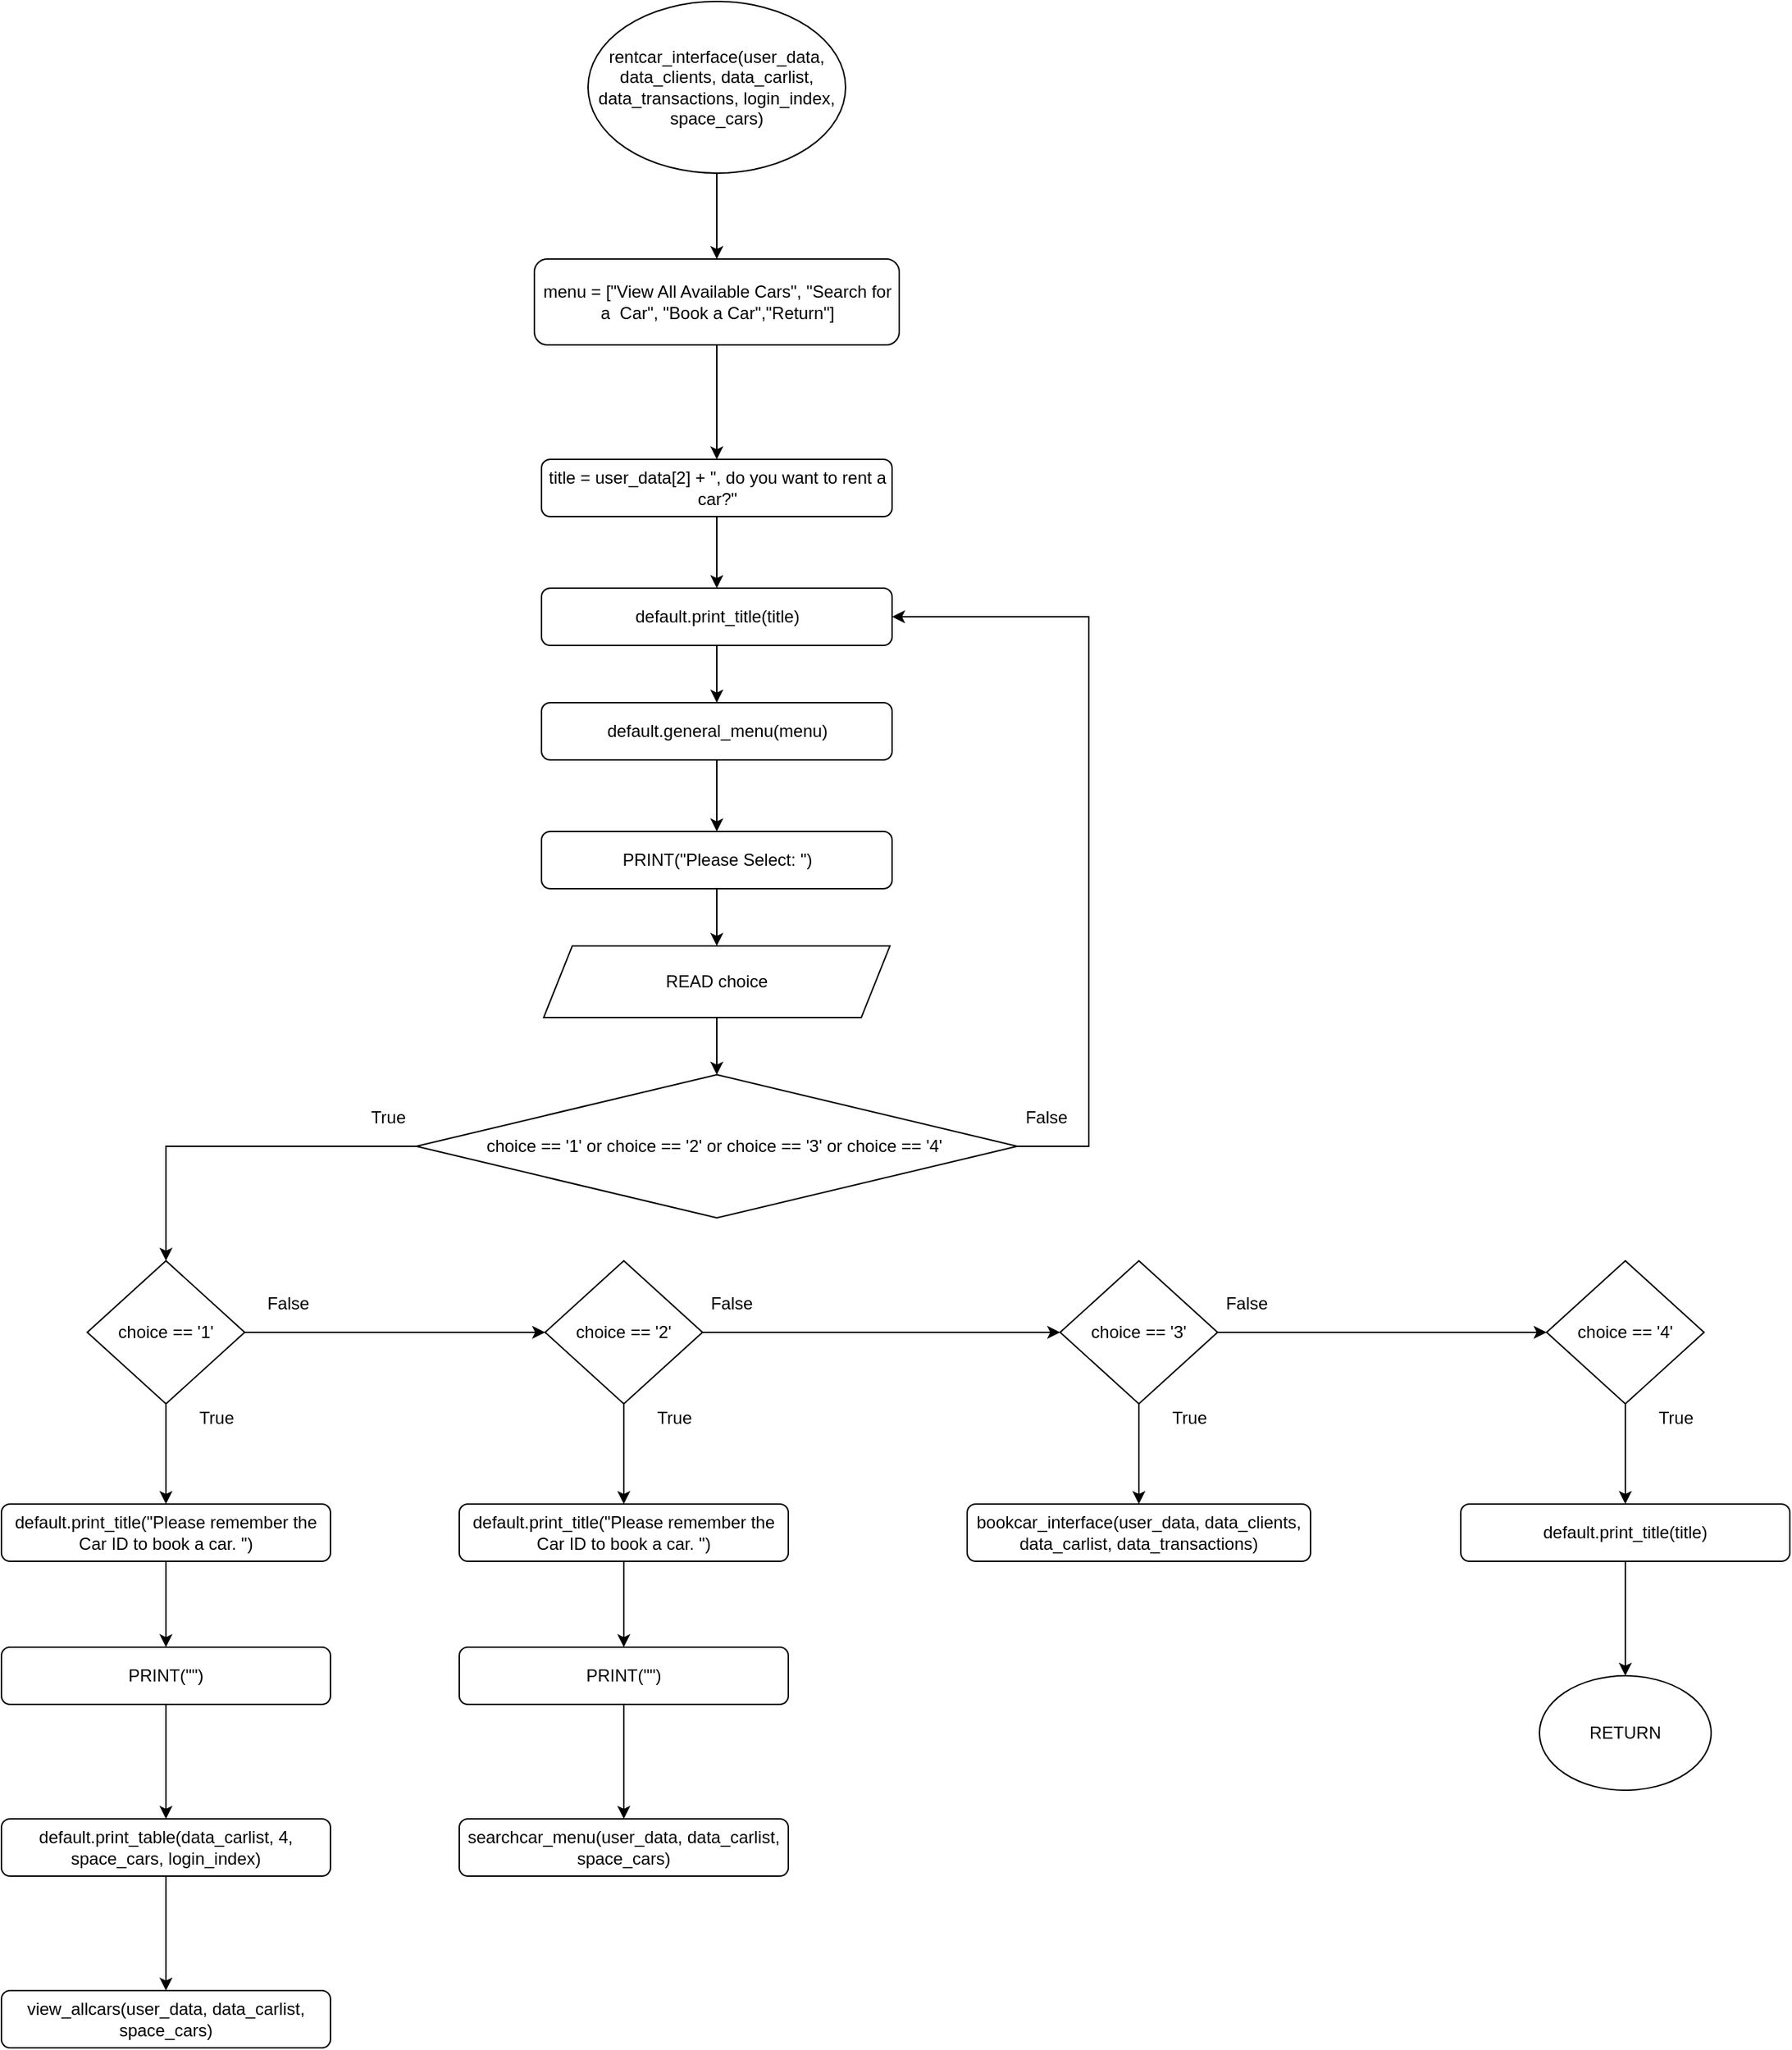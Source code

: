 <mxfile version="14.7.4" type="github">
  <diagram id="aVXqUsW4-UlWTaxkk0IP" name="Page-1">
    <mxGraphModel dx="1416" dy="876" grid="1" gridSize="10" guides="1" tooltips="1" connect="1" arrows="1" fold="1" page="1" pageScale="1" pageWidth="3300" pageHeight="4681" math="0" shadow="0">
      <root>
        <mxCell id="0" />
        <mxCell id="1" parent="0" />
        <mxCell id="PGLwwLvlYjxcBt-9KEW7-4" value="" style="edgeStyle=orthogonalEdgeStyle;rounded=0;orthogonalLoop=1;jettySize=auto;html=1;" edge="1" parent="1" source="PGLwwLvlYjxcBt-9KEW7-1" target="PGLwwLvlYjxcBt-9KEW7-2">
          <mxGeometry relative="1" as="geometry" />
        </mxCell>
        <mxCell id="PGLwwLvlYjxcBt-9KEW7-1" value="rentcar_interface(user_data, data_clients, data_carlist, data_transactions, login_index, space_cars)" style="ellipse;whiteSpace=wrap;html=1;" vertex="1" parent="1">
          <mxGeometry x="970" y="160" width="180" height="120" as="geometry" />
        </mxCell>
        <mxCell id="PGLwwLvlYjxcBt-9KEW7-5" value="" style="edgeStyle=orthogonalEdgeStyle;rounded=0;orthogonalLoop=1;jettySize=auto;html=1;" edge="1" parent="1" source="PGLwwLvlYjxcBt-9KEW7-2" target="PGLwwLvlYjxcBt-9KEW7-3">
          <mxGeometry relative="1" as="geometry" />
        </mxCell>
        <mxCell id="PGLwwLvlYjxcBt-9KEW7-2" value="menu = [&quot;View All Available Cars&quot;, &quot;Search for a  Car&quot;, &quot;Book a Car&quot;,&quot;Return&quot;]" style="rounded=1;whiteSpace=wrap;html=1;" vertex="1" parent="1">
          <mxGeometry x="932.5" y="340" width="255" height="60" as="geometry" />
        </mxCell>
        <mxCell id="PGLwwLvlYjxcBt-9KEW7-13" value="" style="edgeStyle=orthogonalEdgeStyle;rounded=0;orthogonalLoop=1;jettySize=auto;html=1;" edge="1" parent="1" source="PGLwwLvlYjxcBt-9KEW7-3" target="PGLwwLvlYjxcBt-9KEW7-8">
          <mxGeometry relative="1" as="geometry" />
        </mxCell>
        <mxCell id="PGLwwLvlYjxcBt-9KEW7-3" value="title = user_data[2] + &quot;, do you want to rent a car?&quot;" style="rounded=1;whiteSpace=wrap;html=1;" vertex="1" parent="1">
          <mxGeometry x="937.5" y="480" width="245" height="40" as="geometry" />
        </mxCell>
        <mxCell id="PGLwwLvlYjxcBt-9KEW7-22" style="edgeStyle=orthogonalEdgeStyle;rounded=0;orthogonalLoop=1;jettySize=auto;html=1;exitX=0;exitY=0.5;exitDx=0;exitDy=0;entryX=0.5;entryY=0;entryDx=0;entryDy=0;" edge="1" parent="1" source="PGLwwLvlYjxcBt-9KEW7-6" target="PGLwwLvlYjxcBt-9KEW7-17">
          <mxGeometry relative="1" as="geometry" />
        </mxCell>
        <mxCell id="PGLwwLvlYjxcBt-9KEW7-47" style="edgeStyle=orthogonalEdgeStyle;rounded=0;orthogonalLoop=1;jettySize=auto;html=1;entryX=1;entryY=0.5;entryDx=0;entryDy=0;" edge="1" parent="1" source="PGLwwLvlYjxcBt-9KEW7-6" target="PGLwwLvlYjxcBt-9KEW7-8">
          <mxGeometry relative="1" as="geometry">
            <Array as="points">
              <mxPoint x="1320" y="960" />
              <mxPoint x="1320" y="590" />
            </Array>
          </mxGeometry>
        </mxCell>
        <mxCell id="PGLwwLvlYjxcBt-9KEW7-6" value="choice == &#39;1&#39; or choice == &#39;2&#39; or choice == &#39;3&#39; or choice == &#39;4&#39;&amp;nbsp;" style="rhombus;whiteSpace=wrap;html=1;" vertex="1" parent="1">
          <mxGeometry x="850" y="910" width="420" height="100" as="geometry" />
        </mxCell>
        <mxCell id="PGLwwLvlYjxcBt-9KEW7-12" value="" style="edgeStyle=orthogonalEdgeStyle;rounded=0;orthogonalLoop=1;jettySize=auto;html=1;" edge="1" parent="1" source="PGLwwLvlYjxcBt-9KEW7-8" target="PGLwwLvlYjxcBt-9KEW7-9">
          <mxGeometry relative="1" as="geometry" />
        </mxCell>
        <mxCell id="PGLwwLvlYjxcBt-9KEW7-8" value="default.print_title(title)" style="rounded=1;whiteSpace=wrap;html=1;" vertex="1" parent="1">
          <mxGeometry x="937.5" y="570" width="245" height="40" as="geometry" />
        </mxCell>
        <mxCell id="PGLwwLvlYjxcBt-9KEW7-14" value="" style="edgeStyle=orthogonalEdgeStyle;rounded=0;orthogonalLoop=1;jettySize=auto;html=1;" edge="1" parent="1" source="PGLwwLvlYjxcBt-9KEW7-9" target="PGLwwLvlYjxcBt-9KEW7-10">
          <mxGeometry relative="1" as="geometry" />
        </mxCell>
        <mxCell id="PGLwwLvlYjxcBt-9KEW7-9" value="default.general_menu(menu)" style="rounded=1;whiteSpace=wrap;html=1;" vertex="1" parent="1">
          <mxGeometry x="937.5" y="650" width="245" height="40" as="geometry" />
        </mxCell>
        <mxCell id="PGLwwLvlYjxcBt-9KEW7-15" value="" style="edgeStyle=orthogonalEdgeStyle;rounded=0;orthogonalLoop=1;jettySize=auto;html=1;" edge="1" parent="1" source="PGLwwLvlYjxcBt-9KEW7-10" target="PGLwwLvlYjxcBt-9KEW7-11">
          <mxGeometry relative="1" as="geometry" />
        </mxCell>
        <mxCell id="PGLwwLvlYjxcBt-9KEW7-10" value="PRINT(&quot;Please Select: &quot;)" style="rounded=1;whiteSpace=wrap;html=1;" vertex="1" parent="1">
          <mxGeometry x="937.5" y="740" width="245" height="40" as="geometry" />
        </mxCell>
        <mxCell id="PGLwwLvlYjxcBt-9KEW7-16" value="" style="edgeStyle=orthogonalEdgeStyle;rounded=0;orthogonalLoop=1;jettySize=auto;html=1;" edge="1" parent="1" source="PGLwwLvlYjxcBt-9KEW7-11" target="PGLwwLvlYjxcBt-9KEW7-6">
          <mxGeometry relative="1" as="geometry" />
        </mxCell>
        <mxCell id="PGLwwLvlYjxcBt-9KEW7-11" value="READ choice" style="shape=parallelogram;perimeter=parallelogramPerimeter;whiteSpace=wrap;html=1;fixedSize=1;" vertex="1" parent="1">
          <mxGeometry x="939" y="820" width="242" height="50" as="geometry" />
        </mxCell>
        <mxCell id="PGLwwLvlYjxcBt-9KEW7-23" style="edgeStyle=orthogonalEdgeStyle;rounded=0;orthogonalLoop=1;jettySize=auto;html=1;exitX=1;exitY=0.5;exitDx=0;exitDy=0;entryX=0;entryY=0.5;entryDx=0;entryDy=0;" edge="1" parent="1" source="PGLwwLvlYjxcBt-9KEW7-17" target="PGLwwLvlYjxcBt-9KEW7-18">
          <mxGeometry relative="1" as="geometry" />
        </mxCell>
        <mxCell id="PGLwwLvlYjxcBt-9KEW7-33" value="" style="edgeStyle=orthogonalEdgeStyle;rounded=0;orthogonalLoop=1;jettySize=auto;html=1;" edge="1" parent="1" source="PGLwwLvlYjxcBt-9KEW7-17" target="PGLwwLvlYjxcBt-9KEW7-26">
          <mxGeometry relative="1" as="geometry" />
        </mxCell>
        <mxCell id="PGLwwLvlYjxcBt-9KEW7-17" value="choice == &#39;1&#39;" style="rhombus;whiteSpace=wrap;html=1;" vertex="1" parent="1">
          <mxGeometry x="620" y="1040" width="110" height="100" as="geometry" />
        </mxCell>
        <mxCell id="PGLwwLvlYjxcBt-9KEW7-24" style="edgeStyle=orthogonalEdgeStyle;rounded=0;orthogonalLoop=1;jettySize=auto;html=1;exitX=1;exitY=0.5;exitDx=0;exitDy=0;entryX=0;entryY=0.5;entryDx=0;entryDy=0;" edge="1" parent="1" source="PGLwwLvlYjxcBt-9KEW7-18" target="PGLwwLvlYjxcBt-9KEW7-20">
          <mxGeometry relative="1" as="geometry" />
        </mxCell>
        <mxCell id="PGLwwLvlYjxcBt-9KEW7-39" value="" style="edgeStyle=orthogonalEdgeStyle;rounded=0;orthogonalLoop=1;jettySize=auto;html=1;" edge="1" parent="1" source="PGLwwLvlYjxcBt-9KEW7-18" target="PGLwwLvlYjxcBt-9KEW7-27">
          <mxGeometry relative="1" as="geometry" />
        </mxCell>
        <mxCell id="PGLwwLvlYjxcBt-9KEW7-18" value="choice == &#39;2&#39;" style="rhombus;whiteSpace=wrap;html=1;" vertex="1" parent="1">
          <mxGeometry x="940" y="1040" width="110" height="100" as="geometry" />
        </mxCell>
        <mxCell id="PGLwwLvlYjxcBt-9KEW7-25" style="edgeStyle=orthogonalEdgeStyle;rounded=0;orthogonalLoop=1;jettySize=auto;html=1;exitX=1;exitY=0.5;exitDx=0;exitDy=0;entryX=0;entryY=0.5;entryDx=0;entryDy=0;" edge="1" parent="1" source="PGLwwLvlYjxcBt-9KEW7-20" target="PGLwwLvlYjxcBt-9KEW7-21">
          <mxGeometry relative="1" as="geometry" />
        </mxCell>
        <mxCell id="PGLwwLvlYjxcBt-9KEW7-43" value="" style="edgeStyle=orthogonalEdgeStyle;rounded=0;orthogonalLoop=1;jettySize=auto;html=1;" edge="1" parent="1" source="PGLwwLvlYjxcBt-9KEW7-20" target="PGLwwLvlYjxcBt-9KEW7-29">
          <mxGeometry relative="1" as="geometry" />
        </mxCell>
        <mxCell id="PGLwwLvlYjxcBt-9KEW7-20" value="choice == &#39;3&#39;" style="rhombus;whiteSpace=wrap;html=1;" vertex="1" parent="1">
          <mxGeometry x="1300" y="1040" width="110" height="100" as="geometry" />
        </mxCell>
        <mxCell id="PGLwwLvlYjxcBt-9KEW7-45" value="" style="edgeStyle=orthogonalEdgeStyle;rounded=0;orthogonalLoop=1;jettySize=auto;html=1;" edge="1" parent="1" source="PGLwwLvlYjxcBt-9KEW7-21" target="PGLwwLvlYjxcBt-9KEW7-30">
          <mxGeometry relative="1" as="geometry" />
        </mxCell>
        <mxCell id="PGLwwLvlYjxcBt-9KEW7-21" value="choice == &#39;4&#39;" style="rhombus;whiteSpace=wrap;html=1;" vertex="1" parent="1">
          <mxGeometry x="1640" y="1040" width="110" height="100" as="geometry" />
        </mxCell>
        <mxCell id="PGLwwLvlYjxcBt-9KEW7-34" value="" style="edgeStyle=orthogonalEdgeStyle;rounded=0;orthogonalLoop=1;jettySize=auto;html=1;" edge="1" parent="1" source="PGLwwLvlYjxcBt-9KEW7-26" target="PGLwwLvlYjxcBt-9KEW7-31">
          <mxGeometry relative="1" as="geometry" />
        </mxCell>
        <mxCell id="PGLwwLvlYjxcBt-9KEW7-26" value="default.print_title(&quot;Please remember the Car ID to book a car. &quot;)" style="rounded=1;whiteSpace=wrap;html=1;" vertex="1" parent="1">
          <mxGeometry x="560" y="1210" width="230" height="40" as="geometry" />
        </mxCell>
        <mxCell id="PGLwwLvlYjxcBt-9KEW7-40" value="" style="edgeStyle=orthogonalEdgeStyle;rounded=0;orthogonalLoop=1;jettySize=auto;html=1;" edge="1" parent="1" source="PGLwwLvlYjxcBt-9KEW7-27" target="PGLwwLvlYjxcBt-9KEW7-32">
          <mxGeometry relative="1" as="geometry" />
        </mxCell>
        <mxCell id="PGLwwLvlYjxcBt-9KEW7-27" value="default.print_title(&quot;Please remember the Car ID to book a car. &quot;)" style="rounded=1;whiteSpace=wrap;html=1;" vertex="1" parent="1">
          <mxGeometry x="880" y="1210" width="230" height="40" as="geometry" />
        </mxCell>
        <mxCell id="PGLwwLvlYjxcBt-9KEW7-29" value="bookcar_interface(user_data, data_clients, data_carlist, data_transactions)" style="rounded=1;whiteSpace=wrap;html=1;" vertex="1" parent="1">
          <mxGeometry x="1235" y="1210" width="240" height="40" as="geometry" />
        </mxCell>
        <mxCell id="PGLwwLvlYjxcBt-9KEW7-46" value="" style="edgeStyle=orthogonalEdgeStyle;rounded=0;orthogonalLoop=1;jettySize=auto;html=1;" edge="1" parent="1" source="PGLwwLvlYjxcBt-9KEW7-30" target="PGLwwLvlYjxcBt-9KEW7-44">
          <mxGeometry relative="1" as="geometry" />
        </mxCell>
        <mxCell id="PGLwwLvlYjxcBt-9KEW7-30" value="default.print_title(title)" style="rounded=1;whiteSpace=wrap;html=1;" vertex="1" parent="1">
          <mxGeometry x="1580" y="1210" width="230" height="40" as="geometry" />
        </mxCell>
        <mxCell id="PGLwwLvlYjxcBt-9KEW7-36" value="" style="edgeStyle=orthogonalEdgeStyle;rounded=0;orthogonalLoop=1;jettySize=auto;html=1;" edge="1" parent="1" source="PGLwwLvlYjxcBt-9KEW7-31" target="PGLwwLvlYjxcBt-9KEW7-35">
          <mxGeometry relative="1" as="geometry" />
        </mxCell>
        <mxCell id="PGLwwLvlYjxcBt-9KEW7-31" value="PRINT(&quot;&quot;)" style="rounded=1;whiteSpace=wrap;html=1;" vertex="1" parent="1">
          <mxGeometry x="560" y="1310" width="230" height="40" as="geometry" />
        </mxCell>
        <mxCell id="PGLwwLvlYjxcBt-9KEW7-42" value="" style="edgeStyle=orthogonalEdgeStyle;rounded=0;orthogonalLoop=1;jettySize=auto;html=1;" edge="1" parent="1" source="PGLwwLvlYjxcBt-9KEW7-32" target="PGLwwLvlYjxcBt-9KEW7-41">
          <mxGeometry relative="1" as="geometry" />
        </mxCell>
        <mxCell id="PGLwwLvlYjxcBt-9KEW7-32" value="PRINT(&quot;&quot;)" style="rounded=1;whiteSpace=wrap;html=1;" vertex="1" parent="1">
          <mxGeometry x="880" y="1310" width="230" height="40" as="geometry" />
        </mxCell>
        <mxCell id="PGLwwLvlYjxcBt-9KEW7-38" value="" style="edgeStyle=orthogonalEdgeStyle;rounded=0;orthogonalLoop=1;jettySize=auto;html=1;" edge="1" parent="1" source="PGLwwLvlYjxcBt-9KEW7-35" target="PGLwwLvlYjxcBt-9KEW7-37">
          <mxGeometry relative="1" as="geometry" />
        </mxCell>
        <mxCell id="PGLwwLvlYjxcBt-9KEW7-35" value="default.print_table(data_carlist, 4, space_cars, login_index)" style="rounded=1;whiteSpace=wrap;html=1;" vertex="1" parent="1">
          <mxGeometry x="560" y="1430" width="230" height="40" as="geometry" />
        </mxCell>
        <mxCell id="PGLwwLvlYjxcBt-9KEW7-37" value="view_allcars(user_data, data_carlist, space_cars)" style="rounded=1;whiteSpace=wrap;html=1;" vertex="1" parent="1">
          <mxGeometry x="560" y="1550" width="230" height="40" as="geometry" />
        </mxCell>
        <mxCell id="PGLwwLvlYjxcBt-9KEW7-41" value="searchcar_menu(user_data, data_carlist, space_cars)" style="rounded=1;whiteSpace=wrap;html=1;" vertex="1" parent="1">
          <mxGeometry x="880" y="1430" width="230" height="40" as="geometry" />
        </mxCell>
        <mxCell id="PGLwwLvlYjxcBt-9KEW7-44" value="RETURN" style="ellipse;whiteSpace=wrap;html=1;" vertex="1" parent="1">
          <mxGeometry x="1635" y="1330" width="120" height="80" as="geometry" />
        </mxCell>
        <mxCell id="PGLwwLvlYjxcBt-9KEW7-48" value="False" style="text;html=1;align=center;verticalAlign=middle;resizable=0;points=[];autosize=1;strokeColor=none;" vertex="1" parent="1">
          <mxGeometry x="1270" y="930" width="40" height="20" as="geometry" />
        </mxCell>
        <mxCell id="PGLwwLvlYjxcBt-9KEW7-49" value="True" style="text;html=1;align=center;verticalAlign=middle;resizable=0;points=[];autosize=1;strokeColor=none;" vertex="1" parent="1">
          <mxGeometry x="810" y="930" width="40" height="20" as="geometry" />
        </mxCell>
        <mxCell id="PGLwwLvlYjxcBt-9KEW7-50" value="False" style="text;html=1;align=center;verticalAlign=middle;resizable=0;points=[];autosize=1;strokeColor=none;" vertex="1" parent="1">
          <mxGeometry x="740" y="1060" width="40" height="20" as="geometry" />
        </mxCell>
        <mxCell id="PGLwwLvlYjxcBt-9KEW7-51" value="False" style="text;html=1;align=center;verticalAlign=middle;resizable=0;points=[];autosize=1;strokeColor=none;" vertex="1" parent="1">
          <mxGeometry x="1050" y="1060" width="40" height="20" as="geometry" />
        </mxCell>
        <mxCell id="PGLwwLvlYjxcBt-9KEW7-52" value="False" style="text;html=1;align=center;verticalAlign=middle;resizable=0;points=[];autosize=1;strokeColor=none;" vertex="1" parent="1">
          <mxGeometry x="1410" y="1060" width="40" height="20" as="geometry" />
        </mxCell>
        <mxCell id="PGLwwLvlYjxcBt-9KEW7-54" value="True" style="text;html=1;align=center;verticalAlign=middle;resizable=0;points=[];autosize=1;strokeColor=none;" vertex="1" parent="1">
          <mxGeometry x="690" y="1140" width="40" height="20" as="geometry" />
        </mxCell>
        <mxCell id="PGLwwLvlYjxcBt-9KEW7-55" value="True" style="text;html=1;align=center;verticalAlign=middle;resizable=0;points=[];autosize=1;strokeColor=none;" vertex="1" parent="1">
          <mxGeometry x="1010" y="1140" width="40" height="20" as="geometry" />
        </mxCell>
        <mxCell id="PGLwwLvlYjxcBt-9KEW7-56" value="True" style="text;html=1;align=center;verticalAlign=middle;resizable=0;points=[];autosize=1;strokeColor=none;" vertex="1" parent="1">
          <mxGeometry x="1370" y="1140" width="40" height="20" as="geometry" />
        </mxCell>
        <mxCell id="PGLwwLvlYjxcBt-9KEW7-57" value="True" style="text;html=1;align=center;verticalAlign=middle;resizable=0;points=[];autosize=1;strokeColor=none;" vertex="1" parent="1">
          <mxGeometry x="1710" y="1140" width="40" height="20" as="geometry" />
        </mxCell>
      </root>
    </mxGraphModel>
  </diagram>
</mxfile>
